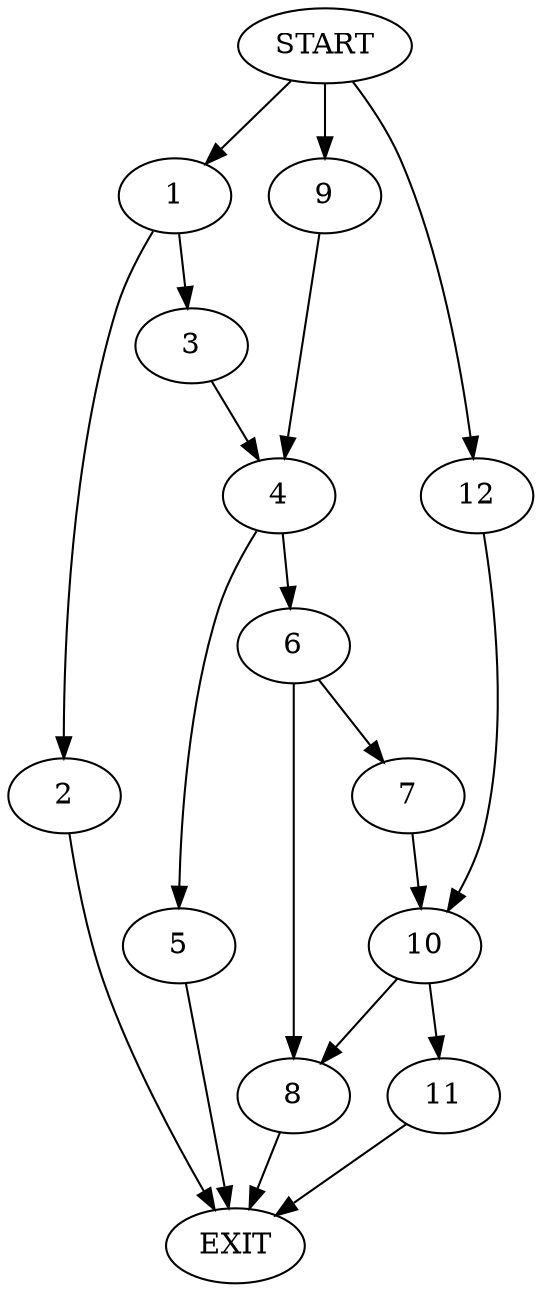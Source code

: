 digraph {
0 [label="START"]
13 [label="EXIT"]
0 -> 1
1 -> 2
1 -> 3
3 -> 4
2 -> 13
4 -> 5
4 -> 6
5 -> 13
6 -> 7
6 -> 8
0 -> 9
9 -> 4
8 -> 13
7 -> 10
10 -> 8
10 -> 11
11 -> 13
0 -> 12
12 -> 10
}
